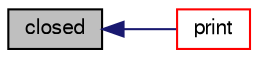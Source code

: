 digraph "closed"
{
  bgcolor="transparent";
  edge [fontname="FreeSans",fontsize="10",labelfontname="FreeSans",labelfontsize="10"];
  node [fontname="FreeSans",fontsize="10",shape=record];
  rankdir="LR";
  Node6158 [label="closed",height=0.2,width=0.4,color="black", fillcolor="grey75", style="filled", fontcolor="black"];
  Node6158 -> Node6159 [dir="back",color="midnightblue",fontsize="10",style="solid",fontname="FreeSans"];
  Node6159 [label="print",height=0.2,width=0.4,color="red",URL="$a26226.html#aa61247f481294e0822e293753513bd29",tooltip="Print description of IOstream to Ostream. "];
}
